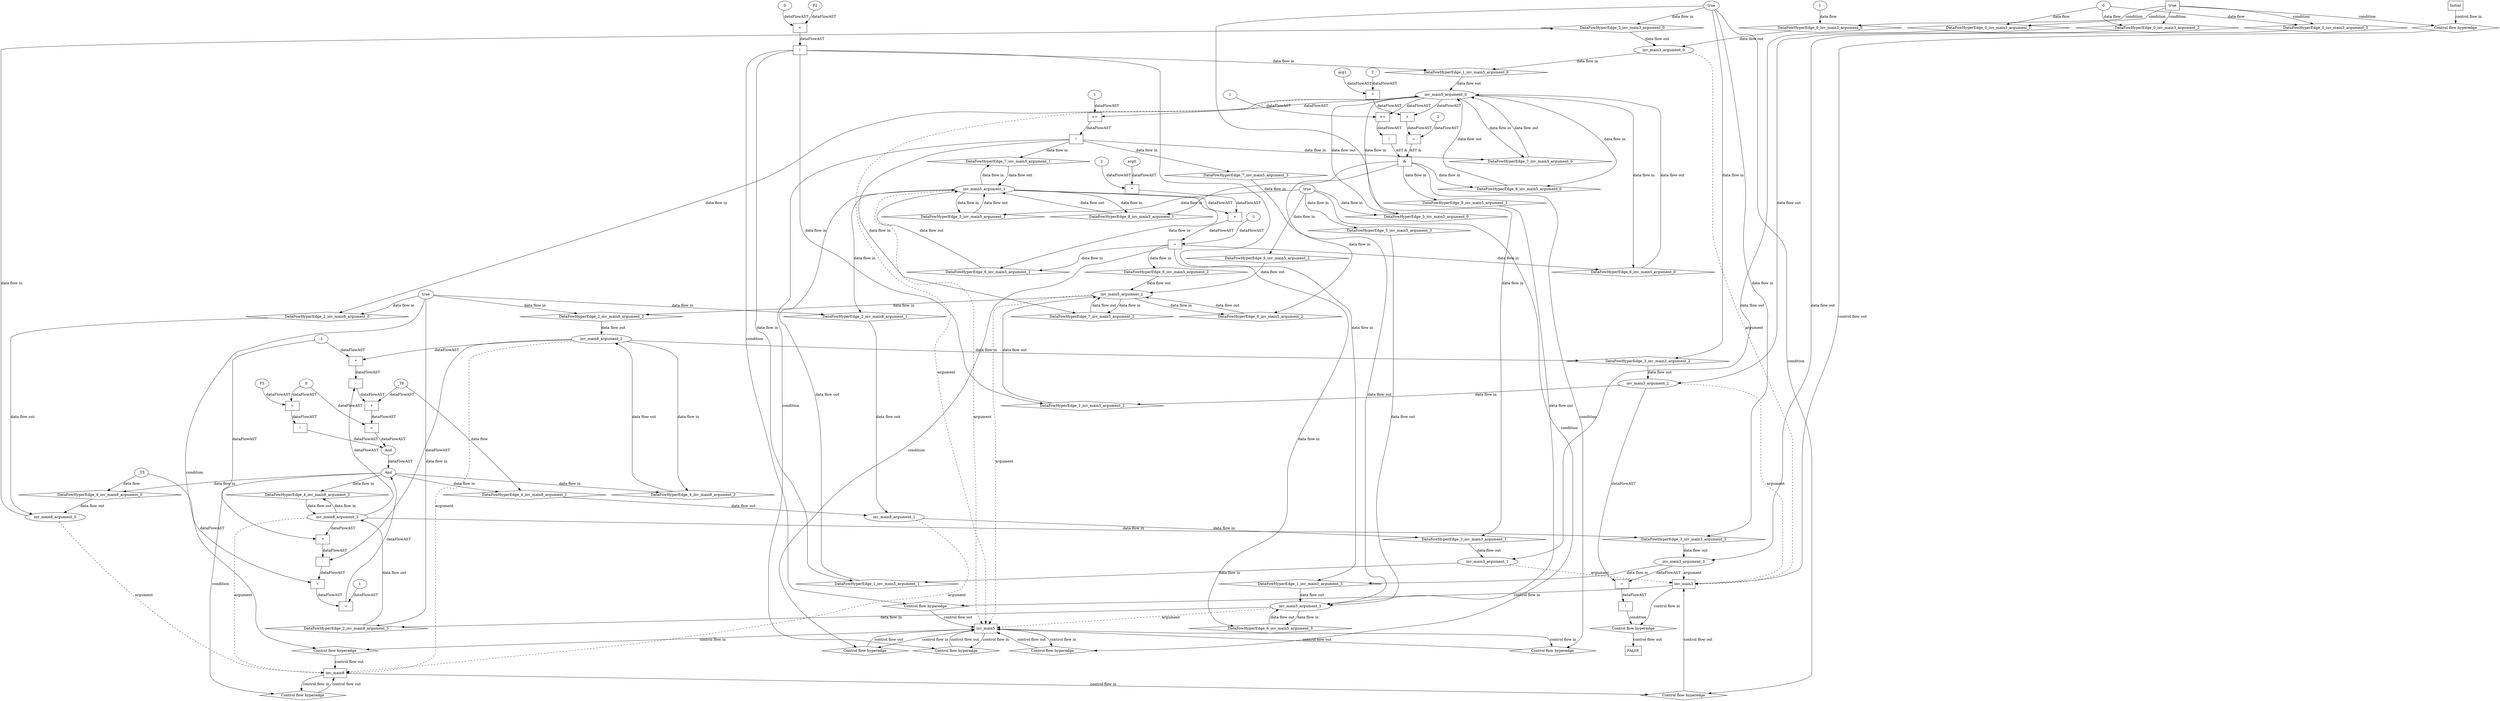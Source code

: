 digraph dag {
"inv_main3" [label="inv_main3" nodeName="inv_main3" class=cfn  shape="rect"];
"inv_main5" [label="inv_main5" nodeName="inv_main5" class=cfn  shape="rect"];
"inv_main8" [label="inv_main8" nodeName="inv_main8" class=cfn  shape="rect"];
FALSE [label="FALSE" nodeName=FALSE class=cfn  shape="rect"];
Initial [label="Initial" nodeName=Initial class=cfn  shape="rect"];
ControlFowHyperEdge_0 [label="Control flow hyperedge" nodeName=ControlFowHyperEdge_0 class=controlFlowHyperEdge shape="diamond"];
"Initial" -> ControlFowHyperEdge_0 [label="control flow in"]
ControlFowHyperEdge_0 -> "inv_main3" [label="control flow out"]
ControlFowHyperEdge_1 [label="Control flow hyperedge" nodeName=ControlFowHyperEdge_1 class=controlFlowHyperEdge shape="diamond"];
"inv_main3" -> ControlFowHyperEdge_1 [label="control flow in"]
ControlFowHyperEdge_1 -> "inv_main5" [label="control flow out"]
ControlFowHyperEdge_2 [label="Control flow hyperedge" nodeName=ControlFowHyperEdge_2 class=controlFlowHyperEdge shape="diamond"];
"inv_main5" -> ControlFowHyperEdge_2 [label="control flow in"]
ControlFowHyperEdge_2 -> "inv_main8" [label="control flow out"]
ControlFowHyperEdge_3 [label="Control flow hyperedge" nodeName=ControlFowHyperEdge_3 class=controlFlowHyperEdge shape="diamond"];
"inv_main8" -> ControlFowHyperEdge_3 [label="control flow in"]
ControlFowHyperEdge_3 -> "inv_main3" [label="control flow out"]
ControlFowHyperEdge_4 [label="Control flow hyperedge" nodeName=ControlFowHyperEdge_4 class=controlFlowHyperEdge shape="diamond"];
"inv_main8" -> ControlFowHyperEdge_4 [label="control flow in"]
ControlFowHyperEdge_4 -> "inv_main8" [label="control flow out"]
ControlFowHyperEdge_5 [label="Control flow hyperedge" nodeName=ControlFowHyperEdge_5 class=controlFlowHyperEdge shape="diamond"];
"inv_main5" -> ControlFowHyperEdge_5 [label="control flow in"]
ControlFowHyperEdge_5 -> "inv_main5" [label="control flow out"]
ControlFowHyperEdge_6 [label="Control flow hyperedge" nodeName=ControlFowHyperEdge_6 class=controlFlowHyperEdge shape="diamond"];
"inv_main5" -> ControlFowHyperEdge_6 [label="control flow in"]
ControlFowHyperEdge_6 -> "inv_main5" [label="control flow out"]
ControlFowHyperEdge_7 [label="Control flow hyperedge" nodeName=ControlFowHyperEdge_7 class=controlFlowHyperEdge shape="diamond"];
"inv_main5" -> ControlFowHyperEdge_7 [label="control flow in"]
ControlFowHyperEdge_7 -> "inv_main5" [label="control flow out"]
ControlFowHyperEdge_8 [label="Control flow hyperedge" nodeName=ControlFowHyperEdge_8 class=controlFlowHyperEdge shape="diamond"];
"inv_main5" -> ControlFowHyperEdge_8 [label="control flow in"]
ControlFowHyperEdge_8 -> "inv_main5" [label="control flow out"]
ControlFowHyperEdge_9 [label="Control flow hyperedge" nodeName=ControlFowHyperEdge_9 class=controlFlowHyperEdge shape="diamond"];
"inv_main3" -> ControlFowHyperEdge_9 [label="control flow in"]
ControlFowHyperEdge_9 -> "FALSE" [label="control flow out"]
"inv_main3_argument_0" [label="inv_main3_argument_0" nodeName=argument0 class=argument  head="inv_main3" shape="oval"];
"inv_main3_argument_0" -> "inv_main3"[label="argument" style="dashed"]
"inv_main3_argument_1" [label="inv_main3_argument_1" nodeName=argument1 class=argument  head="inv_main3" shape="oval"];
"inv_main3_argument_1" -> "inv_main3"[label="argument" style="dashed"]
"inv_main3_argument_2" [label="inv_main3_argument_2" nodeName=argument2 class=argument  head="inv_main3" shape="oval"];
"inv_main3_argument_2" -> "inv_main3"[label="argument" style="dashed"]
"inv_main3_argument_3" [label="inv_main3_argument_3" nodeName=argument3 class=argument  head="inv_main3" shape="oval"];
"inv_main3_argument_3" -> "inv_main3"[label="argument" style="dashed"]
"inv_main5_argument_0" [label="inv_main5_argument_0" nodeName=argument0 class=argument  head="inv_main5" shape="oval"];
"inv_main5_argument_0" -> "inv_main5"[label="argument" style="dashed"]
"inv_main5_argument_1" [label="inv_main5_argument_1" nodeName=argument1 class=argument  head="inv_main5" shape="oval"];
"inv_main5_argument_1" -> "inv_main5"[label="argument" style="dashed"]
"inv_main5_argument_2" [label="inv_main5_argument_2" nodeName=argument2 class=argument  head="inv_main5" shape="oval"];
"inv_main5_argument_2" -> "inv_main5"[label="argument" style="dashed"]
"inv_main5_argument_3" [label="inv_main5_argument_3" nodeName=argument3 class=argument  head="inv_main5" shape="oval"];
"inv_main5_argument_3" -> "inv_main5"[label="argument" style="dashed"]
"inv_main8_argument_0" [label="inv_main8_argument_0" nodeName=argument0 class=argument  head="inv_main8" shape="oval"];
"inv_main8_argument_0" -> "inv_main8"[label="argument" style="dashed"]
"inv_main8_argument_1" [label="inv_main8_argument_1" nodeName=argument1 class=argument  head="inv_main8" shape="oval"];
"inv_main8_argument_1" -> "inv_main8"[label="argument" style="dashed"]
"inv_main8_argument_2" [label="inv_main8_argument_2" nodeName=argument2 class=argument  head="inv_main8" shape="oval"];
"inv_main8_argument_2" -> "inv_main8"[label="argument" style="dashed"]
"inv_main8_argument_3" [label="inv_main8_argument_3" nodeName=argument3 class=argument  head="inv_main8" shape="oval"];
"inv_main8_argument_3" -> "inv_main8"[label="argument" style="dashed"]

"true_0" [label="true" nodeName="true_0" class=true shape="rect"];
"true_0" -> "ControlFowHyperEdge_0" [label="condition"];
"xxxinv_main3___Initial_0xxxdataFlow_0_node_0" [label="1" nodeName="xxxinv_main3___Initial_0xxxdataFlow_0_node_0" class=Literal ];

"xxxinv_main3___Initial_0xxxdataFlow_0_node_0" -> "DataFowHyperEdge_0_inv_main3_argument_0" [label="data flow"];
"xxxinv_main3___Initial_0xxxdataFlow1_node_0" [label="0" nodeName="xxxinv_main3___Initial_0xxxdataFlow1_node_0" class=Literal ];

"xxxinv_main3___Initial_0xxxdataFlow1_node_0" -> "DataFowHyperEdge_0_inv_main3_argument_1" [label="data flow"];

"xxxinv_main3___Initial_0xxxdataFlow1_node_0" -> "DataFowHyperEdge_0_inv_main3_argument_2" [label="data flow"];

"xxxinv_main3___Initial_0xxxdataFlow1_node_0" -> "DataFowHyperEdge_0_inv_main3_argument_3" [label="data flow"];
"xxxinv_main5___inv_main3_1xxxguard_0_node_0" [label="!" nodeName="xxxinv_main5___inv_main3_1xxxguard_0_node_0" class=Operator shape="rect"];
"xxxinv_main5___inv_main3_1xxxguard_0_node_1" [label="=" nodeName="xxxinv_main5___inv_main3_1xxxguard_0_node_1" class=Operator  shape="rect"];
"xxxinv_main5___inv_main3_1xxxguard_0_node_2" [label="P2" nodeName="xxxinv_main5___inv_main3_1xxxguard_0_node_2" class=Constant ];
"xxxinv_main5___inv_main3_1xxxguard_0_node_3" [label="0" nodeName="xxxinv_main5___inv_main3_1xxxguard_0_node_3" class=Literal ];
"xxxinv_main5___inv_main3_1xxxguard_0_node_1" -> "xxxinv_main5___inv_main3_1xxxguard_0_node_0"[label="dataFlowAST"]
"xxxinv_main5___inv_main3_1xxxguard_0_node_2" -> "xxxinv_main5___inv_main3_1xxxguard_0_node_1"[label="dataFlowAST"]
"xxxinv_main5___inv_main3_1xxxguard_0_node_3" -> "xxxinv_main5___inv_main3_1xxxguard_0_node_1"[label="dataFlowAST"]

"xxxinv_main5___inv_main3_1xxxguard_0_node_0" -> "ControlFowHyperEdge_1" [label="condition"];
"xxxinv_main8___inv_main5_2xxxguard_0_node_0" [label="true" nodeName="xxxinv_main8___inv_main5_2xxxguard_0_node_0" class=BoolValue ];

"xxxinv_main8___inv_main5_2xxxguard_0_node_0" -> "ControlFowHyperEdge_2" [label="condition"];
"xxxinv_main3___inv_main8_3xxxguard_0_node_0" [label="true" nodeName="xxxinv_main3___inv_main8_3xxxguard_0_node_0" class=BoolValue ];

"xxxinv_main3___inv_main8_3xxxguard_0_node_0" -> "ControlFowHyperEdge_3" [label="condition"];
"xxxinv_main8___inv_main8_4xxxguard_0_node_0" [label="And" nodeName="xxxinv_main8___inv_main8_4xxxguard_0_node_0" class=Operator ];
"xxxinv_main8___inv_main8_4xxxguard_0_node_1" [label="And" nodeName="xxxinv_main8___inv_main8_4xxxguard_0_node_1" class=Operator ];
"xxxinv_main8___inv_main8_4xxxguard_0_node_2" [label="!" nodeName="xxxinv_main8___inv_main8_4xxxguard_0_node_2" class=Operator shape="rect"];
"xxxinv_main8___inv_main8_4xxxguard_0_node_3" [label="=" nodeName="xxxinv_main8___inv_main8_4xxxguard_0_node_3" class=Operator  shape="rect"];
"xxxinv_main8___inv_main8_4xxxguard_0_node_4" [label="P3" nodeName="xxxinv_main8___inv_main8_4xxxguard_0_node_4" class=Constant ];
"xxxinv_main8___inv_main8_4xxxguard_0_node_5" [label="0" nodeName="xxxinv_main8___inv_main8_4xxxguard_0_node_5" class=Literal ];
"xxxinv_main8___inv_main8_4xxxguard_0_node_6" [label="=" nodeName="xxxinv_main8___inv_main8_4xxxguard_0_node_6" class=Operator  shape="rect"];
"xxxinv_main8___inv_main8_4xxxguard_0_node_7" [label="+" nodeName="xxxinv_main8___inv_main8_4xxxguard_0_node_7" class= Operator shape="rect"];
"xxxinv_main8___inv_main8_4xxxguard_0_node_9" [label="-" nodeName="xxxinv_main8___inv_main8_4xxxguard_0_node_9" class= Operator shape="rect"];
"xxxinv_main8___inv_main8_4xxxguard_0_node_10" [label="*" nodeName="xxxinv_main8___inv_main8_4xxxguard_0_node_10" class=Operator  shape="rect"];
"xxxinv_main8___inv_main8_4xxxguard_0_node_11" [label="-1" nodeName="xxxinv_main8___inv_main8_4xxxguard_0_node_11" class=Coeff ];
"xxxinv_main8___inv_main8_4xxxguard_0_node_15" [label="=" nodeName="xxxinv_main8___inv_main8_4xxxguard_0_node_15" class=Operator  shape="rect"];
"xxxinv_main8___inv_main8_4xxxguard_0_node_16" [label="+" nodeName="xxxinv_main8___inv_main8_4xxxguard_0_node_16" class= Operator shape="rect"];
"xxxinv_main8___inv_main8_4xxxguard_0_node_18" [label="-" nodeName="xxxinv_main8___inv_main8_4xxxguard_0_node_18" class= Operator shape="rect"];
"xxxinv_main8___inv_main8_4xxxguard_0_node_19" [label="*" nodeName="xxxinv_main8___inv_main8_4xxxguard_0_node_19" class=Operator  shape="rect"];
"xxxinv_main8___inv_main8_4xxxguard_0_node_11" [label="-1" nodeName="xxxinv_main8___inv_main8_4xxxguard_0_node_11" class=Coeff ];
"xxxinv_main8___inv_main8_4xxxguard_0_node_23" [label="1" nodeName="xxxinv_main8___inv_main8_4xxxguard_0_node_23" class=Literal ];
"xxxinv_main8___inv_main8_4xxxguard_0_node_1" -> "xxxinv_main8___inv_main8_4xxxguard_0_node_0"[label="dataFlowAST"]
"xxxinv_main8___inv_main8_4xxxguard_0_node_15" -> "xxxinv_main8___inv_main8_4xxxguard_0_node_0"[label="dataFlowAST"]
"xxxinv_main8___inv_main8_4xxxguard_0_node_2" -> "xxxinv_main8___inv_main8_4xxxguard_0_node_1"[label="dataFlowAST"]
"xxxinv_main8___inv_main8_4xxxguard_0_node_6" -> "xxxinv_main8___inv_main8_4xxxguard_0_node_1"[label="dataFlowAST"]
"xxxinv_main8___inv_main8_4xxxguard_0_node_3" -> "xxxinv_main8___inv_main8_4xxxguard_0_node_2"[label="dataFlowAST"]
"xxxinv_main8___inv_main8_4xxxguard_0_node_4" -> "xxxinv_main8___inv_main8_4xxxguard_0_node_3"[label="dataFlowAST"]
"xxxinv_main8___inv_main8_4xxxguard_0_node_5" -> "xxxinv_main8___inv_main8_4xxxguard_0_node_3"[label="dataFlowAST"]
"xxxinv_main8___inv_main8_4xxxguard_0_node_7" -> "xxxinv_main8___inv_main8_4xxxguard_0_node_6"[label="dataFlowAST"]
"xxxinv_main8___inv_main8_4xxxguard_0_node_5" -> "xxxinv_main8___inv_main8_4xxxguard_0_node_6"[label="dataFlowAST"]
"xxxinv_main8___inv_main8_4xxxdataFlow1_node_0" -> "xxxinv_main8___inv_main8_4xxxguard_0_node_7"[label="dataFlowAST"]
"xxxinv_main8___inv_main8_4xxxguard_0_node_9" -> "xxxinv_main8___inv_main8_4xxxguard_0_node_7"[label="dataFlowAST"]
"xxxinv_main8___inv_main8_4xxxguard_0_node_10" -> "xxxinv_main8___inv_main8_4xxxguard_0_node_9"[label="dataFlowAST"]
"inv_main8_argument_3" -> "xxxinv_main8___inv_main8_4xxxguard_0_node_9"[label="dataFlowAST"]
"xxxinv_main8___inv_main8_4xxxguard_0_node_11" -> "xxxinv_main8___inv_main8_4xxxguard_0_node_10"[label="dataFlowAST"]
"inv_main8_argument_2" -> "xxxinv_main8___inv_main8_4xxxguard_0_node_10"[label="dataFlowAST"]
"xxxinv_main8___inv_main8_4xxxguard_0_node_16" -> "xxxinv_main8___inv_main8_4xxxguard_0_node_15"[label="dataFlowAST"]
"xxxinv_main8___inv_main8_4xxxguard_0_node_23" -> "xxxinv_main8___inv_main8_4xxxguard_0_node_15"[label="dataFlowAST"]
"xxxinv_main8___inv_main8_4xxxdataFlow_0_node_0" -> "xxxinv_main8___inv_main8_4xxxguard_0_node_16"[label="dataFlowAST"]
"xxxinv_main8___inv_main8_4xxxguard_0_node_18" -> "xxxinv_main8___inv_main8_4xxxguard_0_node_16"[label="dataFlowAST"]
"xxxinv_main8___inv_main8_4xxxguard_0_node_19" -> "xxxinv_main8___inv_main8_4xxxguard_0_node_18"[label="dataFlowAST"]
"inv_main8_argument_2" -> "xxxinv_main8___inv_main8_4xxxguard_0_node_18"[label="dataFlowAST"]
"xxxinv_main8___inv_main8_4xxxguard_0_node_11" -> "xxxinv_main8___inv_main8_4xxxguard_0_node_19"[label="dataFlowAST"]
"inv_main8_argument_3" -> "xxxinv_main8___inv_main8_4xxxguard_0_node_19"[label="dataFlowAST"]

"xxxinv_main8___inv_main8_4xxxguard_0_node_0" -> "ControlFowHyperEdge_4" [label="condition"];
"xxxinv_main8___inv_main8_4xxxdataFlow_0_node_0" [label="_T5" nodeName="xxxinv_main8___inv_main8_4xxxdataFlow_0_node_0" class=Constant ];

"xxxinv_main8___inv_main8_4xxxdataFlow_0_node_0" -> "DataFowHyperEdge_4_inv_main8_argument_0" [label="data flow"];
"xxxinv_main8___inv_main8_4xxxdataFlow1_node_0" [label="_T6" nodeName="xxxinv_main8___inv_main8_4xxxdataFlow1_node_0" class=Constant ];

"xxxinv_main8___inv_main8_4xxxdataFlow1_node_0" -> "DataFowHyperEdge_4_inv_main8_argument_1" [label="data flow"];
"xxxinv_main5___inv_main5_5xxxguard_0_node_0" [label="true" nodeName="xxxinv_main5___inv_main5_5xxxguard_0_node_0" class=BoolValue ];

"xxxinv_main5___inv_main5_5xxxguard_0_node_0" -> "ControlFowHyperEdge_5" [label="condition"];
"xxxinv_main5___inv_main5_6xxxguard_0_node_0" [label="=" nodeName="xxxinv_main5___inv_main5_6xxxguard_0_node_0" class=Operator  shape="rect"];
"xxxinv_main5___inv_main5_6xxxguard_0_node_1" [label="+" nodeName="xxxinv_main5___inv_main5_6xxxguard_0_node_1" class= Operator shape="rect"];
"xxxinv_main5___inv_main5_6xxxguard_0_node_2" [label="*" nodeName="xxxinv_main5___inv_main5_6xxxguard_0_node_2" class=Operator  shape="rect"];
"xxxinv_main5___inv_main5_6xxxguard_0_node_3" [label="2" nodeName="xxxinv_main5___inv_main5_6xxxguard_0_node_3" class=Coeff ];
"xxxinv_main5___inv_main5_6xxxguard_0_node_4" [label="arg0" nodeName="xxxinv_main5___inv_main5_6xxxguard_0_node_4" class=Constant ];
"xxxinv_main5___inv_main5_6xxxguard_0_node_6" [label="-1" nodeName="xxxinv_main5___inv_main5_6xxxguard_0_node_6" class=Literal ];
"xxxinv_main5___inv_main5_6xxxguard_0_node_1" -> "xxxinv_main5___inv_main5_6xxxguard_0_node_0"[label="dataFlowAST"]
"xxxinv_main5___inv_main5_6xxxguard_0_node_6" -> "xxxinv_main5___inv_main5_6xxxguard_0_node_0"[label="dataFlowAST"]
"xxxinv_main5___inv_main5_6xxxguard_0_node_2" -> "xxxinv_main5___inv_main5_6xxxguard_0_node_1"[label="dataFlowAST"]
"inv_main5_argument_1" -> "xxxinv_main5___inv_main5_6xxxguard_0_node_1"[label="dataFlowAST"]
"xxxinv_main5___inv_main5_6xxxguard_0_node_3" -> "xxxinv_main5___inv_main5_6xxxguard_0_node_2"[label="dataFlowAST"]
"xxxinv_main5___inv_main5_6xxxguard_0_node_4" -> "xxxinv_main5___inv_main5_6xxxguard_0_node_2"[label="dataFlowAST"]

"xxxinv_main5___inv_main5_6xxxguard_0_node_0" -> "ControlFowHyperEdge_6" [label="condition"];
"xxxinv_main5___inv_main5_7xxxguard_0_node_0" [label="!" nodeName="xxxinv_main5___inv_main5_7xxxguard_0_node_0" class=Operator shape="rect"];
"xxxinv_main5___inv_main5_7xxxguard_0_node_1" [label=">=" nodeName="xxxinv_main5___inv_main5_7xxxguard_0_node_1" class=Operator  shape="rect"];
"xxxinv_main5___inv_main5_7xxxguard_0_node_3" [label="1" nodeName="xxxinv_main5___inv_main5_7xxxguard_0_node_3" class=Literal ];
"xxxinv_main5___inv_main5_7xxxguard_0_node_1" -> "xxxinv_main5___inv_main5_7xxxguard_0_node_0"[label="dataFlowAST"]
"inv_main5_argument_0" -> "xxxinv_main5___inv_main5_7xxxguard_0_node_1"[label="dataFlowAST"]
"xxxinv_main5___inv_main5_7xxxguard_0_node_3" -> "xxxinv_main5___inv_main5_7xxxguard_0_node_1"[label="dataFlowAST"]

"xxxinv_main5___inv_main5_7xxxguard_0_node_0" -> "ControlFowHyperEdge_7" [label="condition"];
"xxxinv_main5___inv_main5_8xxx_and" [label="&" nodeName="xxxinv_main5___inv_main5_8xxx_and" class=Operator shape="rect"];
"xxxinv_main5___inv_main5_8xxxguard_0_node_0" [label="!" nodeName="xxxinv_main5___inv_main5_8xxxguard_0_node_0" class=Operator shape="rect"];
"xxxinv_main5___inv_main5_8xxxguard_0_node_1" [label=">=" nodeName="xxxinv_main5___inv_main5_8xxxguard_0_node_1" class=Operator  shape="rect"];
"xxxinv_main5___inv_main5_8xxxguard_0_node_2" [label="1" nodeName="xxxinv_main5___inv_main5_8xxxguard_0_node_2" class=Literal ];
"xxxinv_main5___inv_main5_8xxxguard_0_node_1" -> "xxxinv_main5___inv_main5_8xxxguard_0_node_0"[label="dataFlowAST"]
"xxxinv_main5___inv_main5_8xxxguard_0_node_2" -> "xxxinv_main5___inv_main5_8xxxguard_0_node_1"[label="dataFlowAST"]
"inv_main5_argument_0" -> "xxxinv_main5___inv_main5_8xxxguard_0_node_1"[label="dataFlowAST"]

"xxxinv_main5___inv_main5_8xxxguard_0_node_0" -> "xxxinv_main5___inv_main5_8xxx_and" [label="AST &"];
"xxxinv_main5___inv_main5_8xxxguard1_node_0" [label="=" nodeName="xxxinv_main5___inv_main5_8xxxguard1_node_0" class=Operator  shape="rect"];
"xxxinv_main5___inv_main5_8xxxguard1_node_1" [label="+" nodeName="xxxinv_main5___inv_main5_8xxxguard1_node_1" class= Operator shape="rect"];
"xxxinv_main5___inv_main5_8xxxguard1_node_2" [label="*" nodeName="xxxinv_main5___inv_main5_8xxxguard1_node_2" class=Operator  shape="rect"];
"xxxinv_main5___inv_main5_8xxxguard1_node_3" [label="2" nodeName="xxxinv_main5___inv_main5_8xxxguard1_node_3" class=Coeff ];
"xxxinv_main5___inv_main5_8xxxguard1_node_4" [label="arg1" nodeName="xxxinv_main5___inv_main5_8xxxguard1_node_4" class=Constant ];
"xxxinv_main5___inv_main5_8xxxguard1_node_6" [label="-2" nodeName="xxxinv_main5___inv_main5_8xxxguard1_node_6" class=Literal ];
"xxxinv_main5___inv_main5_8xxxguard1_node_1" -> "xxxinv_main5___inv_main5_8xxxguard1_node_0"[label="dataFlowAST"]
"xxxinv_main5___inv_main5_8xxxguard1_node_6" -> "xxxinv_main5___inv_main5_8xxxguard1_node_0"[label="dataFlowAST"]
"xxxinv_main5___inv_main5_8xxxguard1_node_2" -> "xxxinv_main5___inv_main5_8xxxguard1_node_1"[label="dataFlowAST"]
"inv_main5_argument_0" -> "xxxinv_main5___inv_main5_8xxxguard1_node_1"[label="dataFlowAST"]
"xxxinv_main5___inv_main5_8xxxguard1_node_3" -> "xxxinv_main5___inv_main5_8xxxguard1_node_2"[label="dataFlowAST"]
"xxxinv_main5___inv_main5_8xxxguard1_node_4" -> "xxxinv_main5___inv_main5_8xxxguard1_node_2"[label="dataFlowAST"]

"xxxinv_main5___inv_main5_8xxxguard1_node_0" -> "xxxinv_main5___inv_main5_8xxx_and" [label="AST &"];
"xxxinv_main5___inv_main5_8xxx_and" -> "ControlFowHyperEdge_8" [label="condition"];
"xxxFALSE___inv_main3_9xxxguard_0_node_0" [label="!" nodeName="xxxFALSE___inv_main3_9xxxguard_0_node_0" class=Operator shape="rect"];
"xxxFALSE___inv_main3_9xxxguard_0_node_1" [label="=" nodeName="xxxFALSE___inv_main3_9xxxguard_0_node_1" class=Operator  shape="rect"];
"xxxFALSE___inv_main3_9xxxguard_0_node_1" -> "xxxFALSE___inv_main3_9xxxguard_0_node_0"[label="dataFlowAST"]
"inv_main3_argument_2" -> "xxxFALSE___inv_main3_9xxxguard_0_node_1"[label="dataFlowAST"]
"inv_main3_argument_3" -> "xxxFALSE___inv_main3_9xxxguard_0_node_1"[label="dataFlowAST"]

"xxxFALSE___inv_main3_9xxxguard_0_node_0" -> "ControlFowHyperEdge_9" [label="condition"];
"DataFowHyperEdge_0_inv_main3_argument_0" [label="DataFowHyperEdge_0_inv_main3_argument_0" nodeName="DataFowHyperEdge_0_inv_main3_argument_0" class=DataFlowHyperedge shape="diamond"];
"DataFowHyperEdge_0_inv_main3_argument_0" -> "inv_main3_argument_0"[label="data flow out"]
"true_0" -> "DataFowHyperEdge_0_inv_main3_argument_0" [label="condition"];
"DataFowHyperEdge_0_inv_main3_argument_1" [label="DataFowHyperEdge_0_inv_main3_argument_1" nodeName="DataFowHyperEdge_0_inv_main3_argument_1" class=DataFlowHyperedge shape="diamond"];
"DataFowHyperEdge_0_inv_main3_argument_1" -> "inv_main3_argument_1"[label="data flow out"]
"true_0" -> "DataFowHyperEdge_0_inv_main3_argument_1" [label="condition"];
"DataFowHyperEdge_0_inv_main3_argument_2" [label="DataFowHyperEdge_0_inv_main3_argument_2" nodeName="DataFowHyperEdge_0_inv_main3_argument_2" class=DataFlowHyperedge shape="diamond"];
"DataFowHyperEdge_0_inv_main3_argument_2" -> "inv_main3_argument_2"[label="data flow out"]
"true_0" -> "DataFowHyperEdge_0_inv_main3_argument_2" [label="condition"];
"DataFowHyperEdge_0_inv_main3_argument_3" [label="DataFowHyperEdge_0_inv_main3_argument_3" nodeName="DataFowHyperEdge_0_inv_main3_argument_3" class=DataFlowHyperedge shape="diamond"];
"DataFowHyperEdge_0_inv_main3_argument_3" -> "inv_main3_argument_3"[label="data flow out"]
"true_0" -> "DataFowHyperEdge_0_inv_main3_argument_3" [label="condition"];
"DataFowHyperEdge_1_inv_main5_argument_0" [label="DataFowHyperEdge_1_inv_main5_argument_0" nodeName="DataFowHyperEdge_1_inv_main5_argument_0" class=DataFlowHyperedge shape="diamond"];
"DataFowHyperEdge_1_inv_main5_argument_0" -> "inv_main5_argument_0"[label="data flow out"]
"xxxinv_main5___inv_main3_1xxxguard_0_node_0" -> "DataFowHyperEdge_1_inv_main5_argument_0"[label="data flow in"]
"DataFowHyperEdge_1_inv_main5_argument_1" [label="DataFowHyperEdge_1_inv_main5_argument_1" nodeName="DataFowHyperEdge_1_inv_main5_argument_1" class=DataFlowHyperedge shape="diamond"];
"DataFowHyperEdge_1_inv_main5_argument_1" -> "inv_main5_argument_1"[label="data flow out"]
"xxxinv_main5___inv_main3_1xxxguard_0_node_0" -> "DataFowHyperEdge_1_inv_main5_argument_1"[label="data flow in"]
"DataFowHyperEdge_1_inv_main5_argument_2" [label="DataFowHyperEdge_1_inv_main5_argument_2" nodeName="DataFowHyperEdge_1_inv_main5_argument_2" class=DataFlowHyperedge shape="diamond"];
"DataFowHyperEdge_1_inv_main5_argument_2" -> "inv_main5_argument_2"[label="data flow out"]
"xxxinv_main5___inv_main3_1xxxguard_0_node_0" -> "DataFowHyperEdge_1_inv_main5_argument_2"[label="data flow in"]
"DataFowHyperEdge_1_inv_main5_argument_3" [label="DataFowHyperEdge_1_inv_main5_argument_3" nodeName="DataFowHyperEdge_1_inv_main5_argument_3" class=DataFlowHyperedge shape="diamond"];
"DataFowHyperEdge_1_inv_main5_argument_3" -> "inv_main5_argument_3"[label="data flow out"]
"xxxinv_main5___inv_main3_1xxxguard_0_node_0" -> "DataFowHyperEdge_1_inv_main5_argument_3"[label="data flow in"]
"DataFowHyperEdge_2_inv_main8_argument_0" [label="DataFowHyperEdge_2_inv_main8_argument_0" nodeName="DataFowHyperEdge_2_inv_main8_argument_0" class=DataFlowHyperedge shape="diamond"];
"DataFowHyperEdge_2_inv_main8_argument_0" -> "inv_main8_argument_0"[label="data flow out"]
"xxxinv_main8___inv_main5_2xxxguard_0_node_0" -> "DataFowHyperEdge_2_inv_main8_argument_0"[label="data flow in"]
"DataFowHyperEdge_2_inv_main8_argument_1" [label="DataFowHyperEdge_2_inv_main8_argument_1" nodeName="DataFowHyperEdge_2_inv_main8_argument_1" class=DataFlowHyperedge shape="diamond"];
"DataFowHyperEdge_2_inv_main8_argument_1" -> "inv_main8_argument_1"[label="data flow out"]
"xxxinv_main8___inv_main5_2xxxguard_0_node_0" -> "DataFowHyperEdge_2_inv_main8_argument_1"[label="data flow in"]
"DataFowHyperEdge_2_inv_main8_argument_2" [label="DataFowHyperEdge_2_inv_main8_argument_2" nodeName="DataFowHyperEdge_2_inv_main8_argument_2" class=DataFlowHyperedge shape="diamond"];
"DataFowHyperEdge_2_inv_main8_argument_2" -> "inv_main8_argument_2"[label="data flow out"]
"xxxinv_main8___inv_main5_2xxxguard_0_node_0" -> "DataFowHyperEdge_2_inv_main8_argument_2"[label="data flow in"]
"DataFowHyperEdge_2_inv_main8_argument_3" [label="DataFowHyperEdge_2_inv_main8_argument_3" nodeName="DataFowHyperEdge_2_inv_main8_argument_3" class=DataFlowHyperedge shape="diamond"];
"DataFowHyperEdge_2_inv_main8_argument_3" -> "inv_main8_argument_3"[label="data flow out"]
"xxxinv_main8___inv_main5_2xxxguard_0_node_0" -> "DataFowHyperEdge_2_inv_main8_argument_3"[label="data flow in"]
"DataFowHyperEdge_3_inv_main3_argument_0" [label="DataFowHyperEdge_3_inv_main3_argument_0" nodeName="DataFowHyperEdge_3_inv_main3_argument_0" class=DataFlowHyperedge shape="diamond"];
"DataFowHyperEdge_3_inv_main3_argument_0" -> "inv_main3_argument_0"[label="data flow out"]
"xxxinv_main3___inv_main8_3xxxguard_0_node_0" -> "DataFowHyperEdge_3_inv_main3_argument_0"[label="data flow in"]
"DataFowHyperEdge_3_inv_main3_argument_1" [label="DataFowHyperEdge_3_inv_main3_argument_1" nodeName="DataFowHyperEdge_3_inv_main3_argument_1" class=DataFlowHyperedge shape="diamond"];
"DataFowHyperEdge_3_inv_main3_argument_1" -> "inv_main3_argument_1"[label="data flow out"]
"xxxinv_main3___inv_main8_3xxxguard_0_node_0" -> "DataFowHyperEdge_3_inv_main3_argument_1"[label="data flow in"]
"DataFowHyperEdge_3_inv_main3_argument_2" [label="DataFowHyperEdge_3_inv_main3_argument_2" nodeName="DataFowHyperEdge_3_inv_main3_argument_2" class=DataFlowHyperedge shape="diamond"];
"DataFowHyperEdge_3_inv_main3_argument_2" -> "inv_main3_argument_2"[label="data flow out"]
"xxxinv_main3___inv_main8_3xxxguard_0_node_0" -> "DataFowHyperEdge_3_inv_main3_argument_2"[label="data flow in"]
"DataFowHyperEdge_3_inv_main3_argument_3" [label="DataFowHyperEdge_3_inv_main3_argument_3" nodeName="DataFowHyperEdge_3_inv_main3_argument_3" class=DataFlowHyperedge shape="diamond"];
"DataFowHyperEdge_3_inv_main3_argument_3" -> "inv_main3_argument_3"[label="data flow out"]
"xxxinv_main3___inv_main8_3xxxguard_0_node_0" -> "DataFowHyperEdge_3_inv_main3_argument_3"[label="data flow in"]
"DataFowHyperEdge_4_inv_main8_argument_0" [label="DataFowHyperEdge_4_inv_main8_argument_0" nodeName="DataFowHyperEdge_4_inv_main8_argument_0" class=DataFlowHyperedge shape="diamond"];
"DataFowHyperEdge_4_inv_main8_argument_0" -> "inv_main8_argument_0"[label="data flow out"]
"xxxinv_main8___inv_main8_4xxxguard_0_node_0" -> "DataFowHyperEdge_4_inv_main8_argument_0"[label="data flow in"]
"DataFowHyperEdge_4_inv_main8_argument_1" [label="DataFowHyperEdge_4_inv_main8_argument_1" nodeName="DataFowHyperEdge_4_inv_main8_argument_1" class=DataFlowHyperedge shape="diamond"];
"DataFowHyperEdge_4_inv_main8_argument_1" -> "inv_main8_argument_1"[label="data flow out"]
"xxxinv_main8___inv_main8_4xxxguard_0_node_0" -> "DataFowHyperEdge_4_inv_main8_argument_1"[label="data flow in"]
"DataFowHyperEdge_4_inv_main8_argument_2" [label="DataFowHyperEdge_4_inv_main8_argument_2" nodeName="DataFowHyperEdge_4_inv_main8_argument_2" class=DataFlowHyperedge shape="diamond"];
"DataFowHyperEdge_4_inv_main8_argument_2" -> "inv_main8_argument_2"[label="data flow out"]
"xxxinv_main8___inv_main8_4xxxguard_0_node_0" -> "DataFowHyperEdge_4_inv_main8_argument_2"[label="data flow in"]
"DataFowHyperEdge_4_inv_main8_argument_3" [label="DataFowHyperEdge_4_inv_main8_argument_3" nodeName="DataFowHyperEdge_4_inv_main8_argument_3" class=DataFlowHyperedge shape="diamond"];
"DataFowHyperEdge_4_inv_main8_argument_3" -> "inv_main8_argument_3"[label="data flow out"]
"xxxinv_main8___inv_main8_4xxxguard_0_node_0" -> "DataFowHyperEdge_4_inv_main8_argument_3"[label="data flow in"]
"DataFowHyperEdge_5_inv_main5_argument_0" [label="DataFowHyperEdge_5_inv_main5_argument_0" nodeName="DataFowHyperEdge_5_inv_main5_argument_0" class=DataFlowHyperedge shape="diamond"];
"DataFowHyperEdge_5_inv_main5_argument_0" -> "inv_main5_argument_0"[label="data flow out"]
"xxxinv_main5___inv_main5_5xxxguard_0_node_0" -> "DataFowHyperEdge_5_inv_main5_argument_0"[label="data flow in"]
"DataFowHyperEdge_5_inv_main5_argument_1" [label="DataFowHyperEdge_5_inv_main5_argument_1" nodeName="DataFowHyperEdge_5_inv_main5_argument_1" class=DataFlowHyperedge shape="diamond"];
"DataFowHyperEdge_5_inv_main5_argument_1" -> "inv_main5_argument_1"[label="data flow out"]
"xxxinv_main5___inv_main5_5xxxguard_0_node_0" -> "DataFowHyperEdge_5_inv_main5_argument_1"[label="data flow in"]
"DataFowHyperEdge_5_inv_main5_argument_2" [label="DataFowHyperEdge_5_inv_main5_argument_2" nodeName="DataFowHyperEdge_5_inv_main5_argument_2" class=DataFlowHyperedge shape="diamond"];
"DataFowHyperEdge_5_inv_main5_argument_2" -> "inv_main5_argument_2"[label="data flow out"]
"xxxinv_main5___inv_main5_5xxxguard_0_node_0" -> "DataFowHyperEdge_5_inv_main5_argument_2"[label="data flow in"]
"DataFowHyperEdge_5_inv_main5_argument_3" [label="DataFowHyperEdge_5_inv_main5_argument_3" nodeName="DataFowHyperEdge_5_inv_main5_argument_3" class=DataFlowHyperedge shape="diamond"];
"DataFowHyperEdge_5_inv_main5_argument_3" -> "inv_main5_argument_3"[label="data flow out"]
"xxxinv_main5___inv_main5_5xxxguard_0_node_0" -> "DataFowHyperEdge_5_inv_main5_argument_3"[label="data flow in"]
"DataFowHyperEdge_6_inv_main5_argument_0" [label="DataFowHyperEdge_6_inv_main5_argument_0" nodeName="DataFowHyperEdge_6_inv_main5_argument_0" class=DataFlowHyperedge shape="diamond"];
"DataFowHyperEdge_6_inv_main5_argument_0" -> "inv_main5_argument_0"[label="data flow out"]
"xxxinv_main5___inv_main5_6xxxguard_0_node_0" -> "DataFowHyperEdge_6_inv_main5_argument_0"[label="data flow in"]
"DataFowHyperEdge_6_inv_main5_argument_1" [label="DataFowHyperEdge_6_inv_main5_argument_1" nodeName="DataFowHyperEdge_6_inv_main5_argument_1" class=DataFlowHyperedge shape="diamond"];
"DataFowHyperEdge_6_inv_main5_argument_1" -> "inv_main5_argument_1"[label="data flow out"]
"xxxinv_main5___inv_main5_6xxxguard_0_node_0" -> "DataFowHyperEdge_6_inv_main5_argument_1"[label="data flow in"]
"DataFowHyperEdge_6_inv_main5_argument_2" [label="DataFowHyperEdge_6_inv_main5_argument_2" nodeName="DataFowHyperEdge_6_inv_main5_argument_2" class=DataFlowHyperedge shape="diamond"];
"DataFowHyperEdge_6_inv_main5_argument_2" -> "inv_main5_argument_2"[label="data flow out"]
"xxxinv_main5___inv_main5_6xxxguard_0_node_0" -> "DataFowHyperEdge_6_inv_main5_argument_2"[label="data flow in"]
"DataFowHyperEdge_6_inv_main5_argument_3" [label="DataFowHyperEdge_6_inv_main5_argument_3" nodeName="DataFowHyperEdge_6_inv_main5_argument_3" class=DataFlowHyperedge shape="diamond"];
"DataFowHyperEdge_6_inv_main5_argument_3" -> "inv_main5_argument_3"[label="data flow out"]
"xxxinv_main5___inv_main5_6xxxguard_0_node_0" -> "DataFowHyperEdge_6_inv_main5_argument_3"[label="data flow in"]
"DataFowHyperEdge_7_inv_main5_argument_0" [label="DataFowHyperEdge_7_inv_main5_argument_0" nodeName="DataFowHyperEdge_7_inv_main5_argument_0" class=DataFlowHyperedge shape="diamond"];
"DataFowHyperEdge_7_inv_main5_argument_0" -> "inv_main5_argument_0"[label="data flow out"]
"xxxinv_main5___inv_main5_7xxxguard_0_node_0" -> "DataFowHyperEdge_7_inv_main5_argument_0"[label="data flow in"]
"DataFowHyperEdge_7_inv_main5_argument_1" [label="DataFowHyperEdge_7_inv_main5_argument_1" nodeName="DataFowHyperEdge_7_inv_main5_argument_1" class=DataFlowHyperedge shape="diamond"];
"DataFowHyperEdge_7_inv_main5_argument_1" -> "inv_main5_argument_1"[label="data flow out"]
"xxxinv_main5___inv_main5_7xxxguard_0_node_0" -> "DataFowHyperEdge_7_inv_main5_argument_1"[label="data flow in"]
"DataFowHyperEdge_7_inv_main5_argument_2" [label="DataFowHyperEdge_7_inv_main5_argument_2" nodeName="DataFowHyperEdge_7_inv_main5_argument_2" class=DataFlowHyperedge shape="diamond"];
"DataFowHyperEdge_7_inv_main5_argument_2" -> "inv_main5_argument_2"[label="data flow out"]
"xxxinv_main5___inv_main5_7xxxguard_0_node_0" -> "DataFowHyperEdge_7_inv_main5_argument_2"[label="data flow in"]
"DataFowHyperEdge_7_inv_main5_argument_3" [label="DataFowHyperEdge_7_inv_main5_argument_3" nodeName="DataFowHyperEdge_7_inv_main5_argument_3" class=DataFlowHyperedge shape="diamond"];
"DataFowHyperEdge_7_inv_main5_argument_3" -> "inv_main5_argument_3"[label="data flow out"]
"xxxinv_main5___inv_main5_7xxxguard_0_node_0" -> "DataFowHyperEdge_7_inv_main5_argument_3"[label="data flow in"]
"DataFowHyperEdge_8_inv_main5_argument_0" [label="DataFowHyperEdge_8_inv_main5_argument_0" nodeName="DataFowHyperEdge_8_inv_main5_argument_0" class=DataFlowHyperedge shape="diamond"];
"DataFowHyperEdge_8_inv_main5_argument_0" -> "inv_main5_argument_0"[label="data flow out"]
"xxxinv_main5___inv_main5_8xxx_and" -> "DataFowHyperEdge_8_inv_main5_argument_0"[label="data flow in"]
"DataFowHyperEdge_8_inv_main5_argument_1" [label="DataFowHyperEdge_8_inv_main5_argument_1" nodeName="DataFowHyperEdge_8_inv_main5_argument_1" class=DataFlowHyperedge shape="diamond"];
"DataFowHyperEdge_8_inv_main5_argument_1" -> "inv_main5_argument_1"[label="data flow out"]
"xxxinv_main5___inv_main5_8xxx_and" -> "DataFowHyperEdge_8_inv_main5_argument_1"[label="data flow in"]
"DataFowHyperEdge_8_inv_main5_argument_2" [label="DataFowHyperEdge_8_inv_main5_argument_2" nodeName="DataFowHyperEdge_8_inv_main5_argument_2" class=DataFlowHyperedge shape="diamond"];
"DataFowHyperEdge_8_inv_main5_argument_2" -> "inv_main5_argument_2"[label="data flow out"]
"xxxinv_main5___inv_main5_8xxx_and" -> "DataFowHyperEdge_8_inv_main5_argument_2"[label="data flow in"]
"DataFowHyperEdge_8_inv_main5_argument_3" [label="DataFowHyperEdge_8_inv_main5_argument_3" nodeName="DataFowHyperEdge_8_inv_main5_argument_3" class=DataFlowHyperedge shape="diamond"];
"DataFowHyperEdge_8_inv_main5_argument_3" -> "inv_main5_argument_3"[label="data flow out"]
"xxxinv_main5___inv_main5_8xxx_and" -> "DataFowHyperEdge_8_inv_main5_argument_3"[label="data flow in"]
"inv_main3_argument_0" -> "DataFowHyperEdge_1_inv_main5_argument_0"[label="data flow in"]
"inv_main3_argument_1" -> "DataFowHyperEdge_1_inv_main5_argument_1"[label="data flow in"]
"inv_main3_argument_2" -> "DataFowHyperEdge_1_inv_main5_argument_2"[label="data flow in"]
"inv_main3_argument_3" -> "DataFowHyperEdge_1_inv_main5_argument_3"[label="data flow in"]
"inv_main5_argument_0" -> "DataFowHyperEdge_2_inv_main8_argument_0"[label="data flow in"]
"inv_main5_argument_1" -> "DataFowHyperEdge_2_inv_main8_argument_1"[label="data flow in"]
"inv_main5_argument_2" -> "DataFowHyperEdge_2_inv_main8_argument_2"[label="data flow in"]
"inv_main5_argument_3" -> "DataFowHyperEdge_2_inv_main8_argument_3"[label="data flow in"]
"inv_main8_argument_0" -> "DataFowHyperEdge_3_inv_main3_argument_0"[label="data flow in"]
"inv_main8_argument_1" -> "DataFowHyperEdge_3_inv_main3_argument_1"[label="data flow in"]
"inv_main8_argument_2" -> "DataFowHyperEdge_3_inv_main3_argument_2"[label="data flow in"]
"inv_main8_argument_3" -> "DataFowHyperEdge_3_inv_main3_argument_3"[label="data flow in"]
"inv_main8_argument_2" -> "DataFowHyperEdge_4_inv_main8_argument_2"[label="data flow in"]
"inv_main8_argument_3" -> "DataFowHyperEdge_4_inv_main8_argument_3"[label="data flow in"]
"inv_main5_argument_0" -> "DataFowHyperEdge_5_inv_main5_argument_0"[label="data flow in"]
"inv_main5_argument_1" -> "DataFowHyperEdge_5_inv_main5_argument_1"[label="data flow in"]
"inv_main5_argument_0" -> "DataFowHyperEdge_6_inv_main5_argument_0"[label="data flow in"]
"inv_main5_argument_1" -> "DataFowHyperEdge_6_inv_main5_argument_1"[label="data flow in"]
"inv_main5_argument_3" -> "DataFowHyperEdge_6_inv_main5_argument_3"[label="data flow in"]
"inv_main5_argument_0" -> "DataFowHyperEdge_7_inv_main5_argument_0"[label="data flow in"]
"inv_main5_argument_1" -> "DataFowHyperEdge_7_inv_main5_argument_1"[label="data flow in"]
"inv_main5_argument_2" -> "DataFowHyperEdge_7_inv_main5_argument_2"[label="data flow in"]
"inv_main5_argument_0" -> "DataFowHyperEdge_8_inv_main5_argument_0"[label="data flow in"]
"inv_main5_argument_1" -> "DataFowHyperEdge_8_inv_main5_argument_1"[label="data flow in"]
"inv_main5_argument_2" -> "DataFowHyperEdge_8_inv_main5_argument_2"[label="data flow in"]




}
